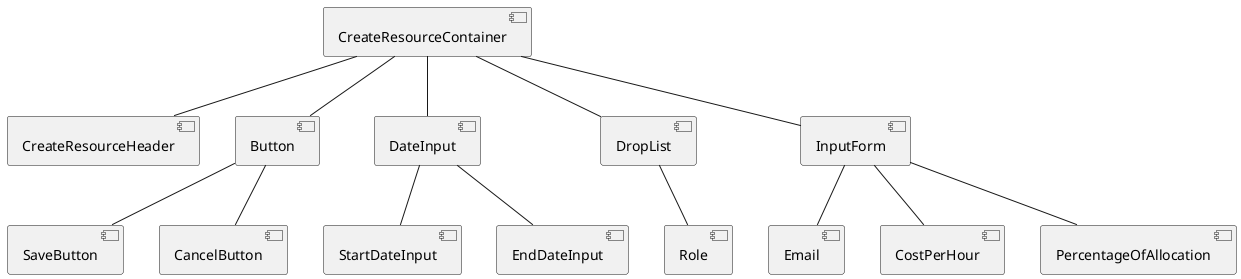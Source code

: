 @startuml

[CreateResourceContainer] as Resource
[CreateResourceHeader] as Header
[Button] as Button
[DateInput] as Date
[DropList] as DropList
[InputForm] as InputForm
[SaveButton] as Save
[CancelButton] as Cancel
[StartDateInput] as SDate
[EndDateInput] as EDate
[Email] as Email
[CostPerHour] as CostPerHour
[PercentageOfAllocation] as PerctOfAllocation
[Role] as Role


Resource -- Header
Resource -- InputForm
Resource -- Button
Resource -- Date
Resource -- DropList
InputForm -- Email
InputForm -- CostPerHour
InputForm -- PerctOfAllocation



DropList -- Role
Button -- Save
Button -- Cancel
Date -- SDate
Date -- EDate


@enduml